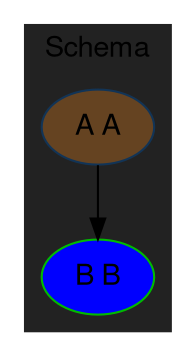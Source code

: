 

digraph G {
    fontname="Helvetica,Arial,sans-serif"
    node [fontname="Helvetica,Arial,sans-serif"]
    edge [fontname="Helvetica,Arial,sans-serif"]

    
    subgraph cluster_subgraph1 {
        label = Schema;
        style=filled;
        color="#222222";
        node [style=filled, color="#ffffff"];

        A [label="A A", color="#123456", fillcolor="#654321"];
        B [label="B B", color="#00bb00", fillcolor="#0000ff"];
        

        A -> B ;
        
    }
    
}